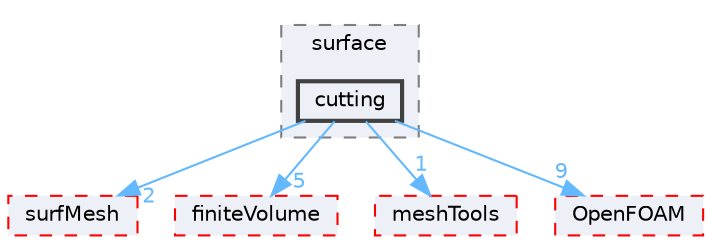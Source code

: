 digraph "src/sampling/surface/cutting"
{
 // LATEX_PDF_SIZE
  bgcolor="transparent";
  edge [fontname=Helvetica,fontsize=10,labelfontname=Helvetica,labelfontsize=10];
  node [fontname=Helvetica,fontsize=10,shape=box,height=0.2,width=0.4];
  compound=true
  subgraph clusterdir_e1701b8b608069e995cfd3c25d5e4969 {
    graph [ bgcolor="#edf0f7", pencolor="grey50", label="surface", fontname=Helvetica,fontsize=10 style="filled,dashed", URL="dir_e1701b8b608069e995cfd3c25d5e4969.html",tooltip=""]
  dir_36fab2ce749cdb5bb4f24f3e75b1f165 [label="cutting", fillcolor="#edf0f7", color="grey25", style="filled,bold", URL="dir_36fab2ce749cdb5bb4f24f3e75b1f165.html",tooltip=""];
  }
  dir_0a88fe22feb23ce5f078a04a1df67721 [label="surfMesh", fillcolor="#edf0f7", color="red", style="filled,dashed", URL="dir_0a88fe22feb23ce5f078a04a1df67721.html",tooltip=""];
  dir_9bd15774b555cf7259a6fa18f99fe99b [label="finiteVolume", fillcolor="#edf0f7", color="red", style="filled,dashed", URL="dir_9bd15774b555cf7259a6fa18f99fe99b.html",tooltip=""];
  dir_ae30ad0bef50cf391b24c614251bb9fd [label="meshTools", fillcolor="#edf0f7", color="red", style="filled,dashed", URL="dir_ae30ad0bef50cf391b24c614251bb9fd.html",tooltip=""];
  dir_c5473ff19b20e6ec4dfe5c310b3778a8 [label="OpenFOAM", fillcolor="#edf0f7", color="red", style="filled,dashed", URL="dir_c5473ff19b20e6ec4dfe5c310b3778a8.html",tooltip=""];
  dir_36fab2ce749cdb5bb4f24f3e75b1f165->dir_0a88fe22feb23ce5f078a04a1df67721 [headlabel="2", labeldistance=1.5 headhref="dir_000751_003891.html" href="dir_000751_003891.html" color="steelblue1" fontcolor="steelblue1"];
  dir_36fab2ce749cdb5bb4f24f3e75b1f165->dir_9bd15774b555cf7259a6fa18f99fe99b [headlabel="5", labeldistance=1.5 headhref="dir_000751_001387.html" href="dir_000751_001387.html" color="steelblue1" fontcolor="steelblue1"];
  dir_36fab2ce749cdb5bb4f24f3e75b1f165->dir_ae30ad0bef50cf391b24c614251bb9fd [headlabel="1", labeldistance=1.5 headhref="dir_000751_002382.html" href="dir_000751_002382.html" color="steelblue1" fontcolor="steelblue1"];
  dir_36fab2ce749cdb5bb4f24f3e75b1f165->dir_c5473ff19b20e6ec4dfe5c310b3778a8 [headlabel="9", labeldistance=1.5 headhref="dir_000751_002695.html" href="dir_000751_002695.html" color="steelblue1" fontcolor="steelblue1"];
}
